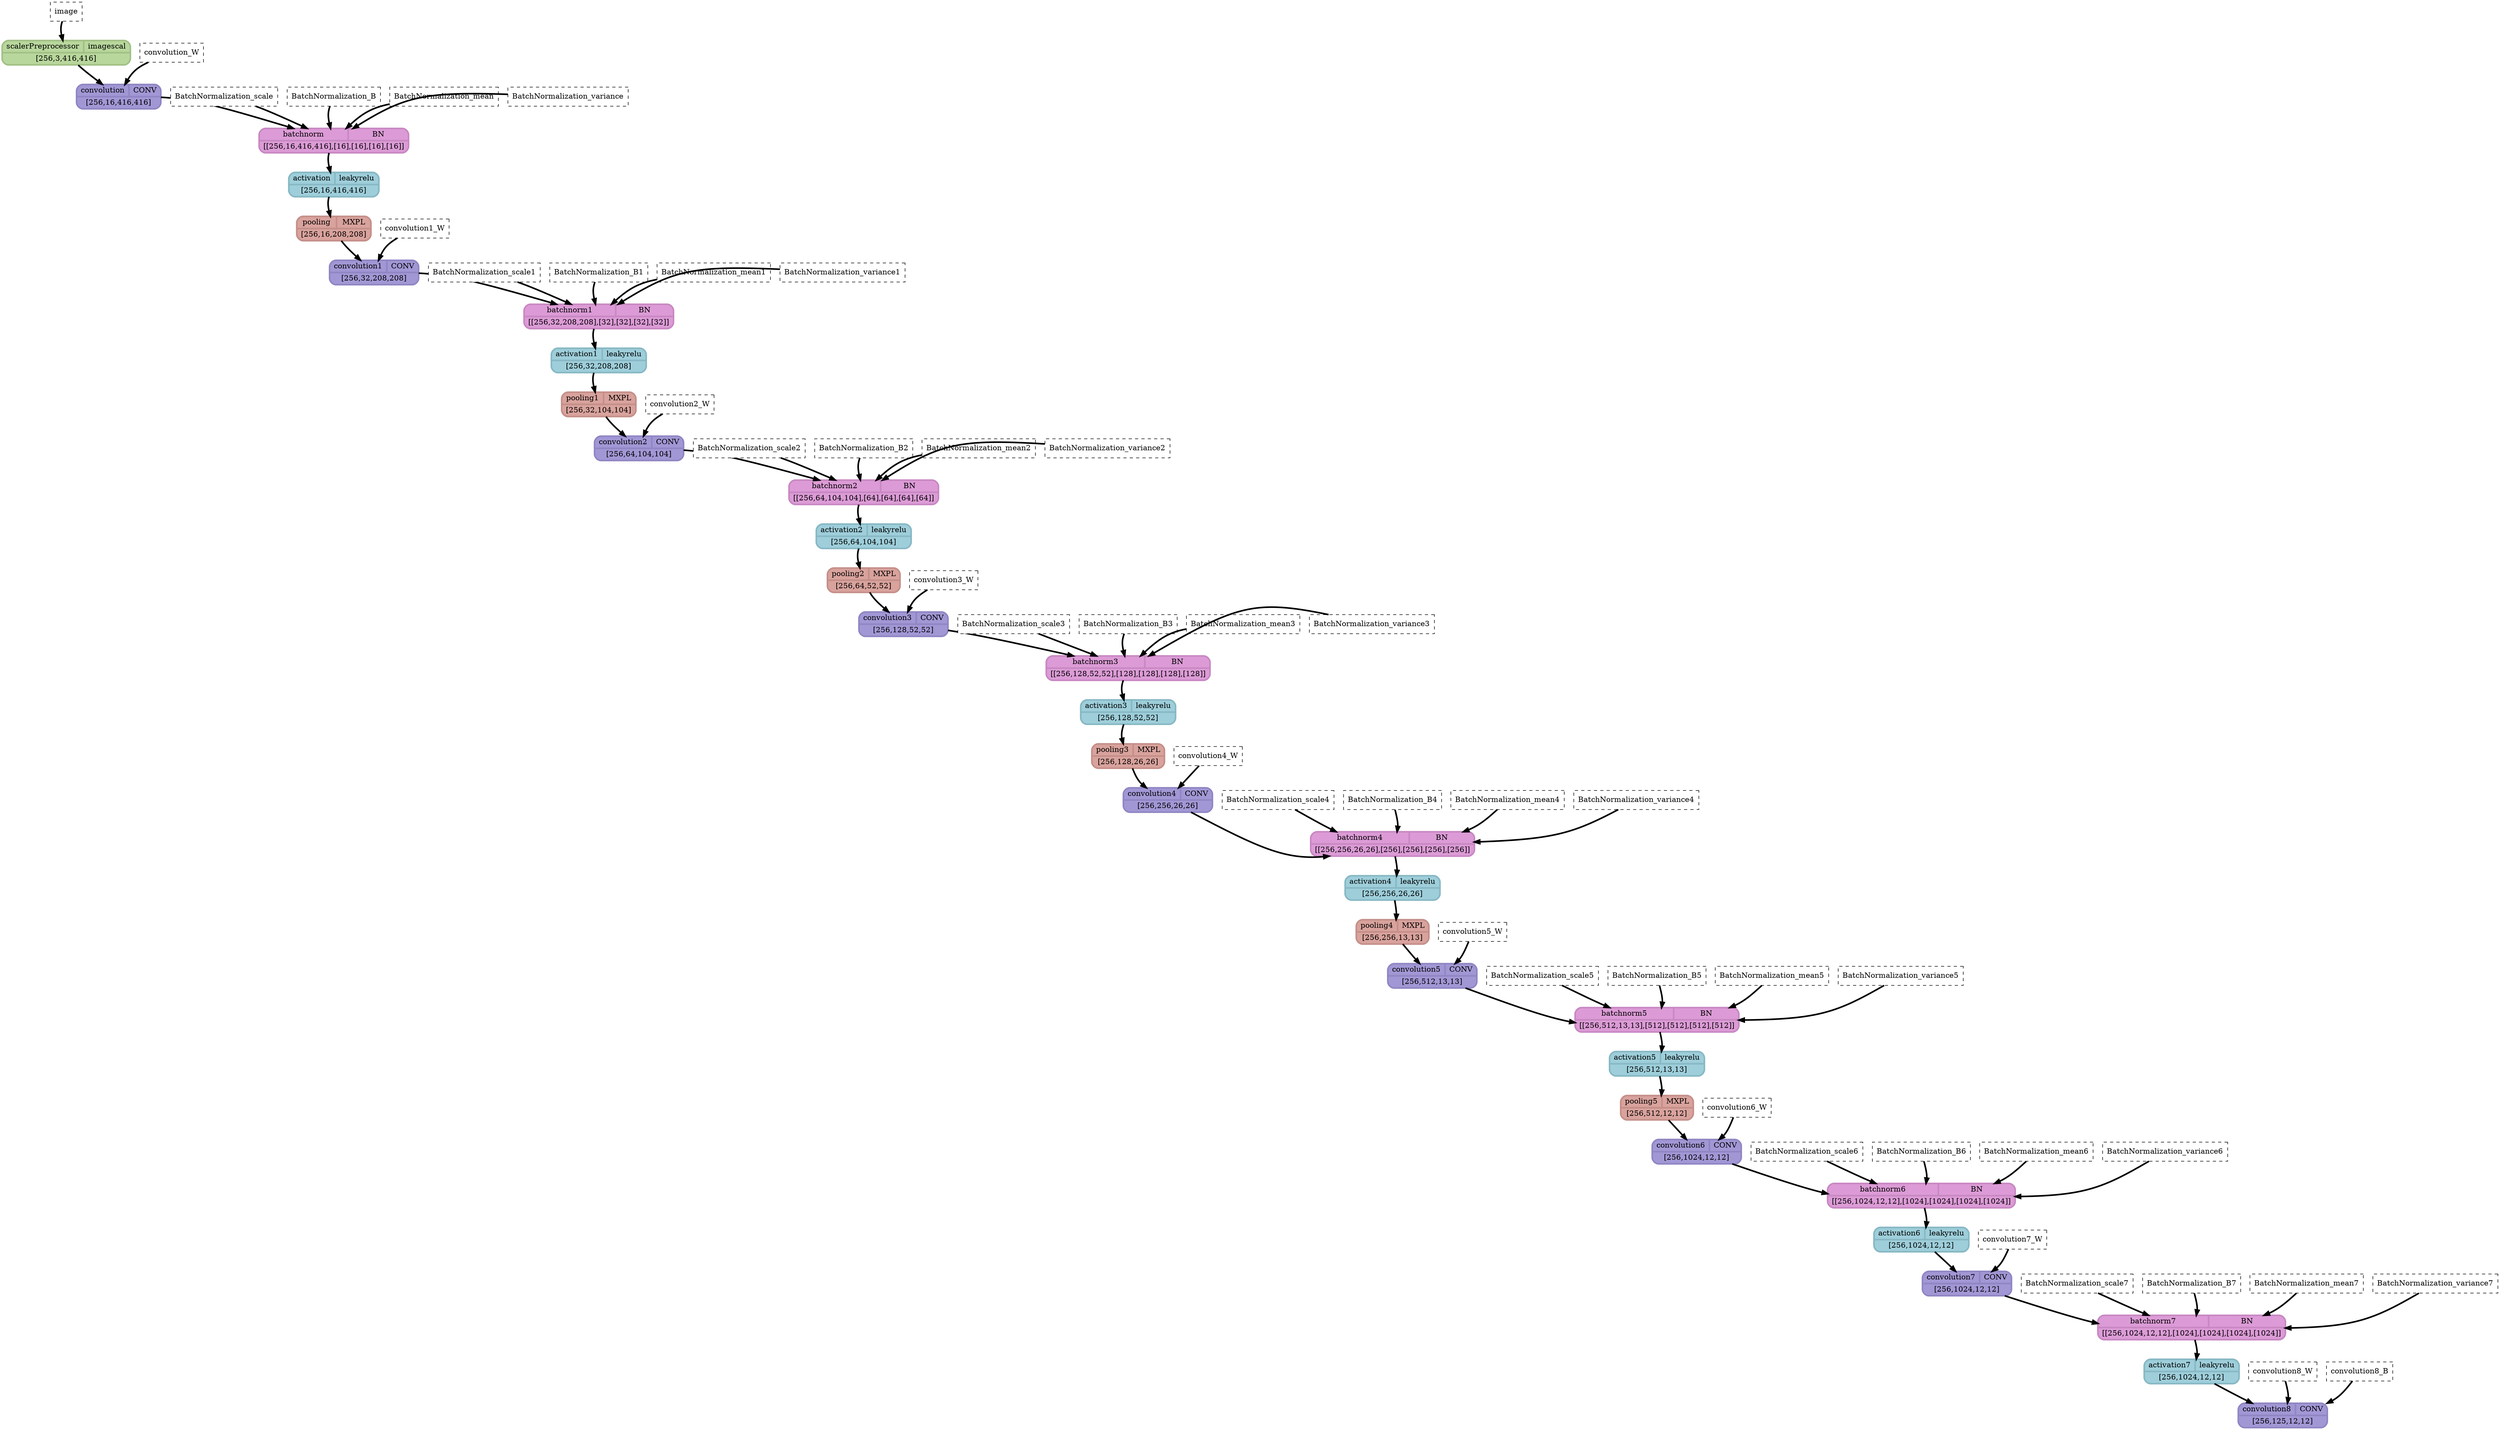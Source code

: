 strict digraph {
  graph [
    rankdir="TB"
    overlap=prism
    overlap_shrink=true
    splines=curved
  ];
  node [
    shape=Mrecord
  ];
  edge [
    penwidth=3
  ];

  // Node definitions.
  "image" [
    id=0
    name="image"
    type=constant_input
    label="image"
    inputs=""
    outputs=""
    shape=box
    style="filled,dashed"
    fillcolor="white"
  ];
  "image2" [
    id=1
    name="image2"
    type=ImageScaler
    label="{ {scalerPreprocessor  | imagescal} | [256,3,416,416] }"
    inputs="image"
    outputs="image2"
    penwidth=3
    style=filled
    color="#a2c086"
    fontcolor="#000000"
    fillcolor="#b8d79c"
  ];
  "convolution_W" [
    id=2
    name="convolution_W"
    type=constant_input
    label="convolution_W"
    inputs=""
    outputs=""
    shape=box
    style="filled,dashed"
    fillcolor="white"
  ];
  "convolution2d_1_output" [
    id=3
    name="convolution2d_1_output"
    type=Conv
    label="{ {convolution  | CONV} | [256,16,416,416] }"
    inputs="image2;convolution_W"
    outputs="convolution2d_1_output"
    penwidth=3
    style=filled
    color="#9086c3"
    fontcolor="#000000"
    fillcolor="#a297d5"
  ];
  "BatchNormalization_scale" [
    id=4
    name="BatchNormalization_scale"
    type=constant_input
    label="BatchNormalization_scale"
    inputs=""
    outputs=""
    shape=box
    style="filled,dashed"
    fillcolor="white"
  ];
  "BatchNormalization_B" [
    id=5
    name="BatchNormalization_B"
    type=constant_input
    label="BatchNormalization_B"
    inputs=""
    outputs=""
    shape=box
    style="filled,dashed"
    fillcolor="white"
  ];
  "BatchNormalization_mean" [
    id=6
    name="BatchNormalization_mean"
    type=constant_input
    label="BatchNormalization_mean"
    inputs=""
    outputs=""
    shape=box
    style="filled,dashed"
    fillcolor="white"
  ];
  "BatchNormalization_variance" [
    id=7
    name="BatchNormalization_variance"
    type=constant_input
    label="BatchNormalization_variance"
    inputs=""
    outputs=""
    shape=box
    style="filled,dashed"
    fillcolor="white"
  ];
  "batchnormalization_1_output" [
    id=8
    name="batchnormalization_1_output"
    type=BatchNormalization
    label="{ {batchnorm  | BN} | [[256,16,416,416],[16],[16],[16],[16]] }"
    inputs="convolution2d_1_output;BatchNormalization_scale;BatchNormalization_B;BatchNormalization_mean;BatchNormalization_variance"
    outputs="batchnormalization_1_output"
    penwidth=3
    style=filled
    color="#c888c2"
    fontcolor="#000000"
    fillcolor="#dc9bd6"
  ];
  "leakyrelu_1_output" [
    id=9
    name="leakyrelu_1_output"
    type=LeakyRelu
    label="{ {activation  | leakyrelu} | [256,16,416,416] }"
    inputs="batchnormalization_1_output"
    outputs="leakyrelu_1_output"
    penwidth=3
    style=filled
    color="#87b8c4"
    fontcolor="#000000"
    fillcolor="#9dceda"
  ];
  "maxpooling2d_1_output" [
    id=10
    name="maxpooling2d_1_output"
    type=MaxPool
    label="{ {pooling  | MXPL} | [256,16,208,208] }"
    inputs="leakyrelu_1_output"
    outputs="maxpooling2d_1_output"
    penwidth=3
    style=filled
    color="#c48f89"
    fontcolor="#000000"
    fillcolor="#d9a29c"
  ];
  "convolution1_W" [
    id=11
    name="convolution1_W"
    type=constant_input
    label="convolution1_W"
    inputs=""
    outputs=""
    shape=box
    style="filled,dashed"
    fillcolor="white"
  ];
  "convolution2d_2_output" [
    id=12
    name="convolution2d_2_output"
    type=Conv
    label="{ {convolution1  | CONV} | [256,32,208,208] }"
    inputs="maxpooling2d_1_output;convolution1_W"
    outputs="convolution2d_2_output"
    penwidth=3
    style=filled
    color="#9086c3"
    fontcolor="#000000"
    fillcolor="#a297d5"
  ];
  "BatchNormalization_scale1" [
    id=13
    name="BatchNormalization_scale1"
    type=constant_input
    label="BatchNormalization_scale1"
    inputs=""
    outputs=""
    shape=box
    style="filled,dashed"
    fillcolor="white"
  ];
  "BatchNormalization_B1" [
    id=14
    name="BatchNormalization_B1"
    type=constant_input
    label="BatchNormalization_B1"
    inputs=""
    outputs=""
    shape=box
    style="filled,dashed"
    fillcolor="white"
  ];
  "BatchNormalization_mean1" [
    id=15
    name="BatchNormalization_mean1"
    type=constant_input
    label="BatchNormalization_mean1"
    inputs=""
    outputs=""
    shape=box
    style="filled,dashed"
    fillcolor="white"
  ];
  "BatchNormalization_variance1" [
    id=16
    name="BatchNormalization_variance1"
    type=constant_input
    label="BatchNormalization_variance1"
    inputs=""
    outputs=""
    shape=box
    style="filled,dashed"
    fillcolor="white"
  ];
  "batchnormalization_2_output" [
    id=17
    name="batchnormalization_2_output"
    type=BatchNormalization
    label="{ {batchnorm1  | BN} | [[256,32,208,208],[32],[32],[32],[32]] }"
    inputs="convolution2d_2_output;BatchNormalization_scale1;BatchNormalization_B1;BatchNormalization_mean1;BatchNormalization_variance1"
    outputs="batchnormalization_2_output"
    penwidth=3
    style=filled
    color="#c888c2"
    fontcolor="#000000"
    fillcolor="#dc9bd6"
  ];
  "leakyrelu_2_output" [
    id=18
    name="leakyrelu_2_output"
    type=LeakyRelu
    label="{ {activation1  | leakyrelu} | [256,32,208,208] }"
    inputs="batchnormalization_2_output"
    outputs="leakyrelu_2_output"
    penwidth=3
    style=filled
    color="#87b8c4"
    fontcolor="#000000"
    fillcolor="#9dceda"
  ];
  "maxpooling2d_2_output" [
    id=19
    name="maxpooling2d_2_output"
    type=MaxPool
    label="{ {pooling1  | MXPL} | [256,32,104,104] }"
    inputs="leakyrelu_2_output"
    outputs="maxpooling2d_2_output"
    penwidth=3
    style=filled
    color="#c48f89"
    fontcolor="#000000"
    fillcolor="#d9a29c"
  ];
  "convolution2_W" [
    id=20
    name="convolution2_W"
    type=constant_input
    label="convolution2_W"
    inputs=""
    outputs=""
    shape=box
    style="filled,dashed"
    fillcolor="white"
  ];
  "convolution2d_3_output" [
    id=21
    name="convolution2d_3_output"
    type=Conv
    label="{ {convolution2  | CONV} | [256,64,104,104] }"
    inputs="maxpooling2d_2_output;convolution2_W"
    outputs="convolution2d_3_output"
    penwidth=3
    style=filled
    color="#9086c3"
    fontcolor="#000000"
    fillcolor="#a297d5"
  ];
  "BatchNormalization_scale2" [
    id=22
    name="BatchNormalization_scale2"
    type=constant_input
    label="BatchNormalization_scale2"
    inputs=""
    outputs=""
    shape=box
    style="filled,dashed"
    fillcolor="white"
  ];
  "BatchNormalization_B2" [
    id=23
    name="BatchNormalization_B2"
    type=constant_input
    label="BatchNormalization_B2"
    inputs=""
    outputs=""
    shape=box
    style="filled,dashed"
    fillcolor="white"
  ];
  "BatchNormalization_mean2" [
    id=24
    name="BatchNormalization_mean2"
    type=constant_input
    label="BatchNormalization_mean2"
    inputs=""
    outputs=""
    shape=box
    style="filled,dashed"
    fillcolor="white"
  ];
  "BatchNormalization_variance2" [
    id=25
    name="BatchNormalization_variance2"
    type=constant_input
    label="BatchNormalization_variance2"
    inputs=""
    outputs=""
    shape=box
    style="filled,dashed"
    fillcolor="white"
  ];
  "batchnormalization_3_output" [
    id=26
    name="batchnormalization_3_output"
    type=BatchNormalization
    label="{ {batchnorm2  | BN} | [[256,64,104,104],[64],[64],[64],[64]] }"
    inputs="convolution2d_3_output;BatchNormalization_scale2;BatchNormalization_B2;BatchNormalization_mean2;BatchNormalization_variance2"
    outputs="batchnormalization_3_output"
    penwidth=3
    style=filled
    color="#c888c2"
    fontcolor="#000000"
    fillcolor="#dc9bd6"
  ];
  "leakyrelu_3_output" [
    id=27
    name="leakyrelu_3_output"
    type=LeakyRelu
    label="{ {activation2  | leakyrelu} | [256,64,104,104] }"
    inputs="batchnormalization_3_output"
    outputs="leakyrelu_3_output"
    penwidth=3
    style=filled
    color="#87b8c4"
    fontcolor="#000000"
    fillcolor="#9dceda"
  ];
  "maxpooling2d_3_output" [
    id=28
    name="maxpooling2d_3_output"
    type=MaxPool
    label="{ {pooling2  | MXPL} | [256,64,52,52] }"
    inputs="leakyrelu_3_output"
    outputs="maxpooling2d_3_output"
    penwidth=3
    style=filled
    color="#c48f89"
    fontcolor="#000000"
    fillcolor="#d9a29c"
  ];
  "convolution3_W" [
    id=29
    name="convolution3_W"
    type=constant_input
    label="convolution3_W"
    inputs=""
    outputs=""
    shape=box
    style="filled,dashed"
    fillcolor="white"
  ];
  "convolution2d_4_output" [
    id=30
    name="convolution2d_4_output"
    type=Conv
    label="{ {convolution3  | CONV} | [256,128,52,52] }"
    inputs="maxpooling2d_3_output;convolution3_W"
    outputs="convolution2d_4_output"
    penwidth=3
    style=filled
    color="#9086c3"
    fontcolor="#000000"
    fillcolor="#a297d5"
  ];
  "BatchNormalization_scale3" [
    id=31
    name="BatchNormalization_scale3"
    type=constant_input
    label="BatchNormalization_scale3"
    inputs=""
    outputs=""
    shape=box
    style="filled,dashed"
    fillcolor="white"
  ];
  "BatchNormalization_B3" [
    id=32
    name="BatchNormalization_B3"
    type=constant_input
    label="BatchNormalization_B3"
    inputs=""
    outputs=""
    shape=box
    style="filled,dashed"
    fillcolor="white"
  ];
  "BatchNormalization_mean3" [
    id=33
    name="BatchNormalization_mean3"
    type=constant_input
    label="BatchNormalization_mean3"
    inputs=""
    outputs=""
    shape=box
    style="filled,dashed"
    fillcolor="white"
  ];
  "BatchNormalization_variance3" [
    id=34
    name="BatchNormalization_variance3"
    type=constant_input
    label="BatchNormalization_variance3"
    inputs=""
    outputs=""
    shape=box
    style="filled,dashed"
    fillcolor="white"
  ];
  "batchnormalization_4_output" [
    id=35
    name="batchnormalization_4_output"
    type=BatchNormalization
    label="{ {batchnorm3  | BN} | [[256,128,52,52],[128],[128],[128],[128]] }"
    inputs="convolution2d_4_output;BatchNormalization_scale3;BatchNormalization_B3;BatchNormalization_mean3;BatchNormalization_variance3"
    outputs="batchnormalization_4_output"
    penwidth=3
    style=filled
    color="#c888c2"
    fontcolor="#000000"
    fillcolor="#dc9bd6"
  ];
  "leakyrelu_4_output" [
    id=36
    name="leakyrelu_4_output"
    type=LeakyRelu
    label="{ {activation3  | leakyrelu} | [256,128,52,52] }"
    inputs="batchnormalization_4_output"
    outputs="leakyrelu_4_output"
    penwidth=3
    style=filled
    color="#87b8c4"
    fontcolor="#000000"
    fillcolor="#9dceda"
  ];
  "maxpooling2d_4_output" [
    id=37
    name="maxpooling2d_4_output"
    type=MaxPool
    label="{ {pooling3  | MXPL} | [256,128,26,26] }"
    inputs="leakyrelu_4_output"
    outputs="maxpooling2d_4_output"
    penwidth=3
    style=filled
    color="#c48f89"
    fontcolor="#000000"
    fillcolor="#d9a29c"
  ];
  "convolution4_W" [
    id=38
    name="convolution4_W"
    type=constant_input
    label="convolution4_W"
    inputs=""
    outputs=""
    shape=box
    style="filled,dashed"
    fillcolor="white"
  ];
  "convolution2d_5_output" [
    id=39
    name="convolution2d_5_output"
    type=Conv
    label="{ {convolution4  | CONV} | [256,256,26,26] }"
    inputs="maxpooling2d_4_output;convolution4_W"
    outputs="convolution2d_5_output"
    penwidth=3
    style=filled
    color="#9086c3"
    fontcolor="#000000"
    fillcolor="#a297d5"
  ];
  "BatchNormalization_scale4" [
    id=40
    name="BatchNormalization_scale4"
    type=constant_input
    label="BatchNormalization_scale4"
    inputs=""
    outputs=""
    shape=box
    style="filled,dashed"
    fillcolor="white"
  ];
  "BatchNormalization_B4" [
    id=41
    name="BatchNormalization_B4"
    type=constant_input
    label="BatchNormalization_B4"
    inputs=""
    outputs=""
    shape=box
    style="filled,dashed"
    fillcolor="white"
  ];
  "BatchNormalization_mean4" [
    id=42
    name="BatchNormalization_mean4"
    type=constant_input
    label="BatchNormalization_mean4"
    inputs=""
    outputs=""
    shape=box
    style="filled,dashed"
    fillcolor="white"
  ];
  "BatchNormalization_variance4" [
    id=43
    name="BatchNormalization_variance4"
    type=constant_input
    label="BatchNormalization_variance4"
    inputs=""
    outputs=""
    shape=box
    style="filled,dashed"
    fillcolor="white"
  ];
  "batchnormalization_5_output" [
    id=44
    name="batchnormalization_5_output"
    type=BatchNormalization
    label="{ {batchnorm4  | BN} | [[256,256,26,26],[256],[256],[256],[256]] }"
    inputs="convolution2d_5_output;BatchNormalization_scale4;BatchNormalization_B4;BatchNormalization_mean4;BatchNormalization_variance4"
    outputs="batchnormalization_5_output"
    penwidth=3
    style=filled
    color="#c888c2"
    fontcolor="#000000"
    fillcolor="#dc9bd6"
  ];
  "leakyrelu_5_output" [
    id=45
    name="leakyrelu_5_output"
    type=LeakyRelu
    label="{ {activation4  | leakyrelu} | [256,256,26,26] }"
    inputs="batchnormalization_5_output"
    outputs="leakyrelu_5_output"
    penwidth=3
    style=filled
    color="#87b8c4"
    fontcolor="#000000"
    fillcolor="#9dceda"
  ];
  "maxpooling2d_5_output" [
    id=46
    name="maxpooling2d_5_output"
    type=MaxPool
    label="{ {pooling4  | MXPL} | [256,256,13,13] }"
    inputs="leakyrelu_5_output"
    outputs="maxpooling2d_5_output"
    penwidth=3
    style=filled
    color="#c48f89"
    fontcolor="#000000"
    fillcolor="#d9a29c"
  ];
  "convolution5_W" [
    id=47
    name="convolution5_W"
    type=constant_input
    label="convolution5_W"
    inputs=""
    outputs=""
    shape=box
    style="filled,dashed"
    fillcolor="white"
  ];
  "convolution2d_6_output" [
    id=48
    name="convolution2d_6_output"
    type=Conv
    label="{ {convolution5  | CONV} | [256,512,13,13] }"
    inputs="maxpooling2d_5_output;convolution5_W"
    outputs="convolution2d_6_output"
    penwidth=3
    style=filled
    color="#9086c3"
    fontcolor="#000000"
    fillcolor="#a297d5"
  ];
  "BatchNormalization_scale5" [
    id=49
    name="BatchNormalization_scale5"
    type=constant_input
    label="BatchNormalization_scale5"
    inputs=""
    outputs=""
    shape=box
    style="filled,dashed"
    fillcolor="white"
  ];
  "BatchNormalization_B5" [
    id=50
    name="BatchNormalization_B5"
    type=constant_input
    label="BatchNormalization_B5"
    inputs=""
    outputs=""
    shape=box
    style="filled,dashed"
    fillcolor="white"
  ];
  "BatchNormalization_mean5" [
    id=51
    name="BatchNormalization_mean5"
    type=constant_input
    label="BatchNormalization_mean5"
    inputs=""
    outputs=""
    shape=box
    style="filled,dashed"
    fillcolor="white"
  ];
  "BatchNormalization_variance5" [
    id=52
    name="BatchNormalization_variance5"
    type=constant_input
    label="BatchNormalization_variance5"
    inputs=""
    outputs=""
    shape=box
    style="filled,dashed"
    fillcolor="white"
  ];
  "batchnormalization_6_output" [
    id=53
    name="batchnormalization_6_output"
    type=BatchNormalization
    label="{ {batchnorm5  | BN} | [[256,512,13,13],[512],[512],[512],[512]] }"
    inputs="convolution2d_6_output;BatchNormalization_scale5;BatchNormalization_B5;BatchNormalization_mean5;BatchNormalization_variance5"
    outputs="batchnormalization_6_output"
    penwidth=3
    style=filled
    color="#c888c2"
    fontcolor="#000000"
    fillcolor="#dc9bd6"
  ];
  "leakyrelu_6_output" [
    id=54
    name="leakyrelu_6_output"
    type=LeakyRelu
    label="{ {activation5  | leakyrelu} | [256,512,13,13] }"
    inputs="batchnormalization_6_output"
    outputs="leakyrelu_6_output"
    penwidth=3
    style=filled
    color="#87b8c4"
    fontcolor="#000000"
    fillcolor="#9dceda"
  ];
  "maxpooling2d_6_output" [
    id=55
    name="maxpooling2d_6_output"
    type=MaxPool
    label="{ {pooling5  | MXPL} | [256,512,12,12] }"
    inputs="leakyrelu_6_output"
    outputs="maxpooling2d_6_output"
    penwidth=3
    style=filled
    color="#c48f89"
    fontcolor="#000000"
    fillcolor="#d9a29c"
  ];
  "convolution6_W" [
    id=56
    name="convolution6_W"
    type=constant_input
    label="convolution6_W"
    inputs=""
    outputs=""
    shape=box
    style="filled,dashed"
    fillcolor="white"
  ];
  "convolution2d_7_output" [
    id=57
    name="convolution2d_7_output"
    type=Conv
    label="{ {convolution6  | CONV} | [256,1024,12,12] }"
    inputs="maxpooling2d_6_output;convolution6_W"
    outputs="convolution2d_7_output"
    penwidth=3
    style=filled
    color="#9086c3"
    fontcolor="#000000"
    fillcolor="#a297d5"
  ];
  "BatchNormalization_scale6" [
    id=58
    name="BatchNormalization_scale6"
    type=constant_input
    label="BatchNormalization_scale6"
    inputs=""
    outputs=""
    shape=box
    style="filled,dashed"
    fillcolor="white"
  ];
  "BatchNormalization_B6" [
    id=59
    name="BatchNormalization_B6"
    type=constant_input
    label="BatchNormalization_B6"
    inputs=""
    outputs=""
    shape=box
    style="filled,dashed"
    fillcolor="white"
  ];
  "BatchNormalization_mean6" [
    id=60
    name="BatchNormalization_mean6"
    type=constant_input
    label="BatchNormalization_mean6"
    inputs=""
    outputs=""
    shape=box
    style="filled,dashed"
    fillcolor="white"
  ];
  "BatchNormalization_variance6" [
    id=61
    name="BatchNormalization_variance6"
    type=constant_input
    label="BatchNormalization_variance6"
    inputs=""
    outputs=""
    shape=box
    style="filled,dashed"
    fillcolor="white"
  ];
  "batchnormalization_7_output" [
    id=62
    name="batchnormalization_7_output"
    type=BatchNormalization
    label="{ {batchnorm6  | BN} | [[256,1024,12,12],[1024],[1024],[1024],[1024]] }"
    inputs="convolution2d_7_output;BatchNormalization_scale6;BatchNormalization_B6;BatchNormalization_mean6;BatchNormalization_variance6"
    outputs="batchnormalization_7_output"
    penwidth=3
    style=filled
    color="#c888c2"
    fontcolor="#000000"
    fillcolor="#dc9bd6"
  ];
  "leakyrelu_7_output" [
    id=63
    name="leakyrelu_7_output"
    type=LeakyRelu
    label="{ {activation6  | leakyrelu} | [256,1024,12,12] }"
    inputs="batchnormalization_7_output"
    outputs="leakyrelu_7_output"
    penwidth=3
    style=filled
    color="#87b8c4"
    fontcolor="#000000"
    fillcolor="#9dceda"
  ];
  "convolution7_W" [
    id=64
    name="convolution7_W"
    type=constant_input
    label="convolution7_W"
    inputs=""
    outputs=""
    shape=box
    style="filled,dashed"
    fillcolor="white"
  ];
  "convolution2d_8_output" [
    id=65
    name="convolution2d_8_output"
    type=Conv
    label="{ {convolution7  | CONV} | [256,1024,12,12] }"
    inputs="leakyrelu_7_output;convolution7_W"
    outputs="convolution2d_8_output"
    penwidth=3
    style=filled
    color="#9086c3"
    fontcolor="#000000"
    fillcolor="#a297d5"
  ];
  "BatchNormalization_scale7" [
    id=66
    name="BatchNormalization_scale7"
    type=constant_input
    label="BatchNormalization_scale7"
    inputs=""
    outputs=""
    shape=box
    style="filled,dashed"
    fillcolor="white"
  ];
  "BatchNormalization_B7" [
    id=67
    name="BatchNormalization_B7"
    type=constant_input
    label="BatchNormalization_B7"
    inputs=""
    outputs=""
    shape=box
    style="filled,dashed"
    fillcolor="white"
  ];
  "BatchNormalization_mean7" [
    id=68
    name="BatchNormalization_mean7"
    type=constant_input
    label="BatchNormalization_mean7"
    inputs=""
    outputs=""
    shape=box
    style="filled,dashed"
    fillcolor="white"
  ];
  "BatchNormalization_variance7" [
    id=69
    name="BatchNormalization_variance7"
    type=constant_input
    label="BatchNormalization_variance7"
    inputs=""
    outputs=""
    shape=box
    style="filled,dashed"
    fillcolor="white"
  ];
  "batchnormalization_8_output" [
    id=70
    name="batchnormalization_8_output"
    type=BatchNormalization
    label="{ {batchnorm7  | BN} | [[256,1024,12,12],[1024],[1024],[1024],[1024]] }"
    inputs="convolution2d_8_output;BatchNormalization_scale7;BatchNormalization_B7;BatchNormalization_mean7;BatchNormalization_variance7"
    outputs="batchnormalization_8_output"
    penwidth=3
    style=filled
    color="#c888c2"
    fontcolor="#000000"
    fillcolor="#dc9bd6"
  ];
  "leakyrelu_8_output" [
    id=71
    name="leakyrelu_8_output"
    type=LeakyRelu
    label="{ {activation7  | leakyrelu} | [256,1024,12,12] }"
    inputs="batchnormalization_8_output"
    outputs="leakyrelu_8_output"
    penwidth=3
    style=filled
    color="#87b8c4"
    fontcolor="#000000"
    fillcolor="#9dceda"
  ];
  "convolution8_W" [
    id=72
    name="convolution8_W"
    type=constant_input
    label="convolution8_W"
    inputs=""
    outputs=""
    shape=box
    style="filled,dashed"
    fillcolor="white"
  ];
  "convolution8_B" [
    id=73
    name="convolution8_B"
    type=constant_input
    label="convolution8_B"
    inputs=""
    outputs=""
    shape=box
    style="filled,dashed"
    fillcolor="white"
  ];
  "grid" [
    id=74
    name="grid"
    type=Conv
    label="{ {convolution8  | CONV} | [256,125,12,12] }"
    inputs="leakyrelu_8_output;convolution8_W;convolution8_B"
    outputs="grid"
    penwidth=3
    style=filled
    color="#9086c3"
    fontcolor="#000000"
    fillcolor="#a297d5"
  ];

  // Edge definitions.
  "image" -> "image2";
  "image2" -> "convolution2d_1_output";
  "convolution_W" -> "convolution2d_1_output";
  "convolution2d_1_output" -> "batchnormalization_1_output";
  "BatchNormalization_scale" -> "batchnormalization_1_output";
  "BatchNormalization_B" -> "batchnormalization_1_output";
  "BatchNormalization_mean" -> "batchnormalization_1_output";
  "BatchNormalization_variance" -> "batchnormalization_1_output";
  "batchnormalization_1_output" -> "leakyrelu_1_output";
  "leakyrelu_1_output" -> "maxpooling2d_1_output";
  "maxpooling2d_1_output" -> "convolution2d_2_output";
  "convolution1_W" -> "convolution2d_2_output";
  "convolution2d_2_output" -> "batchnormalization_2_output";
  "BatchNormalization_scale1" -> "batchnormalization_2_output";
  "BatchNormalization_B1" -> "batchnormalization_2_output";
  "BatchNormalization_mean1" -> "batchnormalization_2_output";
  "BatchNormalization_variance1" -> "batchnormalization_2_output";
  "batchnormalization_2_output" -> "leakyrelu_2_output";
  "leakyrelu_2_output" -> "maxpooling2d_2_output";
  "maxpooling2d_2_output" -> "convolution2d_3_output";
  "convolution2_W" -> "convolution2d_3_output";
  "convolution2d_3_output" -> "batchnormalization_3_output";
  "BatchNormalization_scale2" -> "batchnormalization_3_output";
  "BatchNormalization_B2" -> "batchnormalization_3_output";
  "BatchNormalization_mean2" -> "batchnormalization_3_output";
  "BatchNormalization_variance2" -> "batchnormalization_3_output";
  "batchnormalization_3_output" -> "leakyrelu_3_output";
  "leakyrelu_3_output" -> "maxpooling2d_3_output";
  "maxpooling2d_3_output" -> "convolution2d_4_output";
  "convolution3_W" -> "convolution2d_4_output";
  "convolution2d_4_output" -> "batchnormalization_4_output";
  "BatchNormalization_scale3" -> "batchnormalization_4_output";
  "BatchNormalization_B3" -> "batchnormalization_4_output";
  "BatchNormalization_mean3" -> "batchnormalization_4_output";
  "BatchNormalization_variance3" -> "batchnormalization_4_output";
  "batchnormalization_4_output" -> "leakyrelu_4_output";
  "leakyrelu_4_output" -> "maxpooling2d_4_output";
  "maxpooling2d_4_output" -> "convolution2d_5_output";
  "convolution4_W" -> "convolution2d_5_output";
  "convolution2d_5_output" -> "batchnormalization_5_output";
  "BatchNormalization_scale4" -> "batchnormalization_5_output";
  "BatchNormalization_B4" -> "batchnormalization_5_output";
  "BatchNormalization_mean4" -> "batchnormalization_5_output";
  "BatchNormalization_variance4" -> "batchnormalization_5_output";
  "batchnormalization_5_output" -> "leakyrelu_5_output";
  "leakyrelu_5_output" -> "maxpooling2d_5_output";
  "maxpooling2d_5_output" -> "convolution2d_6_output";
  "convolution5_W" -> "convolution2d_6_output";
  "convolution2d_6_output" -> "batchnormalization_6_output";
  "BatchNormalization_scale5" -> "batchnormalization_6_output";
  "BatchNormalization_B5" -> "batchnormalization_6_output";
  "BatchNormalization_mean5" -> "batchnormalization_6_output";
  "BatchNormalization_variance5" -> "batchnormalization_6_output";
  "batchnormalization_6_output" -> "leakyrelu_6_output";
  "leakyrelu_6_output" -> "maxpooling2d_6_output";
  "maxpooling2d_6_output" -> "convolution2d_7_output";
  "convolution6_W" -> "convolution2d_7_output";
  "convolution2d_7_output" -> "batchnormalization_7_output";
  "BatchNormalization_scale6" -> "batchnormalization_7_output";
  "BatchNormalization_B6" -> "batchnormalization_7_output";
  "BatchNormalization_mean6" -> "batchnormalization_7_output";
  "BatchNormalization_variance6" -> "batchnormalization_7_output";
  "batchnormalization_7_output" -> "leakyrelu_7_output";
  "leakyrelu_7_output" -> "convolution2d_8_output";
  "convolution7_W" -> "convolution2d_8_output";
  "convolution2d_8_output" -> "batchnormalization_8_output";
  "BatchNormalization_scale7" -> "batchnormalization_8_output";
  "BatchNormalization_B7" -> "batchnormalization_8_output";
  "BatchNormalization_mean7" -> "batchnormalization_8_output";
  "BatchNormalization_variance7" -> "batchnormalization_8_output";
  "batchnormalization_8_output" -> "leakyrelu_8_output";
  "leakyrelu_8_output" -> "grid";
  "convolution8_W" -> "grid";
  "convolution8_B" -> "grid";
}